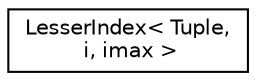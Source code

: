 digraph "Graphical Class Hierarchy"
{
  edge [fontname="Helvetica",fontsize="10",labelfontname="Helvetica",labelfontsize="10"];
  node [fontname="Helvetica",fontsize="10",shape=record];
  rankdir="LR";
  Node1 [label="LesserIndex\< Tuple,\l i, imax \>",height=0.2,width=0.4,color="black", fillcolor="white", style="filled",URL="$structLesserIndex.html"];
}

